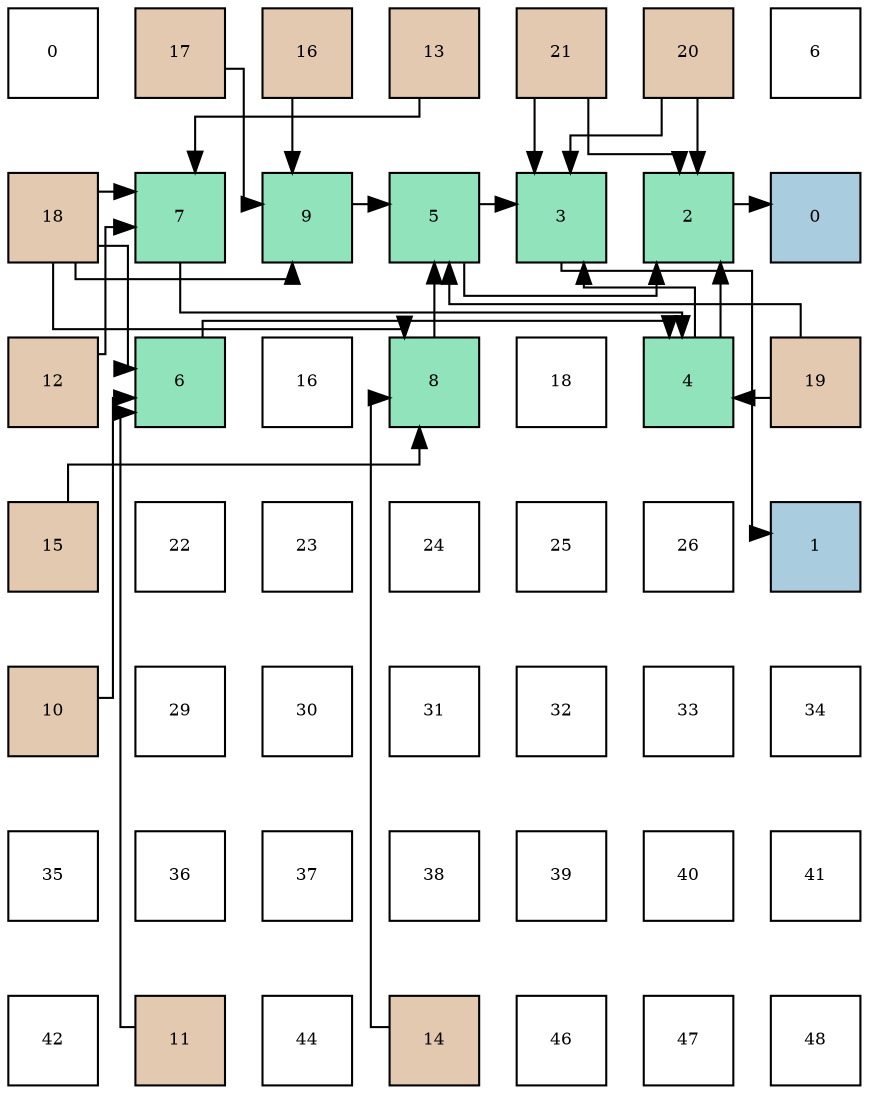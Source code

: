 digraph layout{
 rankdir=TB;
 splines=ortho;
 node [style=filled shape=square fixedsize=true width=0.6];
0[label="0", fontsize=8, fillcolor="#ffffff"];
1[label="17", fontsize=8, fillcolor="#e3c9af"];
2[label="16", fontsize=8, fillcolor="#e3c9af"];
3[label="13", fontsize=8, fillcolor="#e3c9af"];
4[label="21", fontsize=8, fillcolor="#e3c9af"];
5[label="20", fontsize=8, fillcolor="#e3c9af"];
6[label="6", fontsize=8, fillcolor="#ffffff"];
7[label="18", fontsize=8, fillcolor="#e3c9af"];
8[label="7", fontsize=8, fillcolor="#91e3bb"];
9[label="9", fontsize=8, fillcolor="#91e3bb"];
10[label="5", fontsize=8, fillcolor="#91e3bb"];
11[label="3", fontsize=8, fillcolor="#91e3bb"];
12[label="2", fontsize=8, fillcolor="#91e3bb"];
13[label="0", fontsize=8, fillcolor="#a9ccde"];
14[label="12", fontsize=8, fillcolor="#e3c9af"];
15[label="6", fontsize=8, fillcolor="#91e3bb"];
16[label="16", fontsize=8, fillcolor="#ffffff"];
17[label="8", fontsize=8, fillcolor="#91e3bb"];
18[label="18", fontsize=8, fillcolor="#ffffff"];
19[label="4", fontsize=8, fillcolor="#91e3bb"];
20[label="19", fontsize=8, fillcolor="#e3c9af"];
21[label="15", fontsize=8, fillcolor="#e3c9af"];
22[label="22", fontsize=8, fillcolor="#ffffff"];
23[label="23", fontsize=8, fillcolor="#ffffff"];
24[label="24", fontsize=8, fillcolor="#ffffff"];
25[label="25", fontsize=8, fillcolor="#ffffff"];
26[label="26", fontsize=8, fillcolor="#ffffff"];
27[label="1", fontsize=8, fillcolor="#a9ccde"];
28[label="10", fontsize=8, fillcolor="#e3c9af"];
29[label="29", fontsize=8, fillcolor="#ffffff"];
30[label="30", fontsize=8, fillcolor="#ffffff"];
31[label="31", fontsize=8, fillcolor="#ffffff"];
32[label="32", fontsize=8, fillcolor="#ffffff"];
33[label="33", fontsize=8, fillcolor="#ffffff"];
34[label="34", fontsize=8, fillcolor="#ffffff"];
35[label="35", fontsize=8, fillcolor="#ffffff"];
36[label="36", fontsize=8, fillcolor="#ffffff"];
37[label="37", fontsize=8, fillcolor="#ffffff"];
38[label="38", fontsize=8, fillcolor="#ffffff"];
39[label="39", fontsize=8, fillcolor="#ffffff"];
40[label="40", fontsize=8, fillcolor="#ffffff"];
41[label="41", fontsize=8, fillcolor="#ffffff"];
42[label="42", fontsize=8, fillcolor="#ffffff"];
43[label="11", fontsize=8, fillcolor="#e3c9af"];
44[label="44", fontsize=8, fillcolor="#ffffff"];
45[label="14", fontsize=8, fillcolor="#e3c9af"];
46[label="46", fontsize=8, fillcolor="#ffffff"];
47[label="47", fontsize=8, fillcolor="#ffffff"];
48[label="48", fontsize=8, fillcolor="#ffffff"];
edge [constraint=false, style=vis];12 -> 13;
11 -> 27;
19 -> 12;
19 -> 11;
10 -> 12;
10 -> 11;
15 -> 19;
8 -> 19;
17 -> 10;
9 -> 10;
28 -> 15;
43 -> 15;
14 -> 8;
3 -> 8;
45 -> 17;
21 -> 17;
2 -> 9;
1 -> 9;
7 -> 15;
7 -> 8;
7 -> 17;
7 -> 9;
20 -> 19;
20 -> 10;
5 -> 12;
5 -> 11;
4 -> 12;
4 -> 11;
edge [constraint=true, style=invis];
0 -> 7 -> 14 -> 21 -> 28 -> 35 -> 42;
1 -> 8 -> 15 -> 22 -> 29 -> 36 -> 43;
2 -> 9 -> 16 -> 23 -> 30 -> 37 -> 44;
3 -> 10 -> 17 -> 24 -> 31 -> 38 -> 45;
4 -> 11 -> 18 -> 25 -> 32 -> 39 -> 46;
5 -> 12 -> 19 -> 26 -> 33 -> 40 -> 47;
6 -> 13 -> 20 -> 27 -> 34 -> 41 -> 48;
rank = same {0 -> 1 -> 2 -> 3 -> 4 -> 5 -> 6};
rank = same {7 -> 8 -> 9 -> 10 -> 11 -> 12 -> 13};
rank = same {14 -> 15 -> 16 -> 17 -> 18 -> 19 -> 20};
rank = same {21 -> 22 -> 23 -> 24 -> 25 -> 26 -> 27};
rank = same {28 -> 29 -> 30 -> 31 -> 32 -> 33 -> 34};
rank = same {35 -> 36 -> 37 -> 38 -> 39 -> 40 -> 41};
rank = same {42 -> 43 -> 44 -> 45 -> 46 -> 47 -> 48};
}
